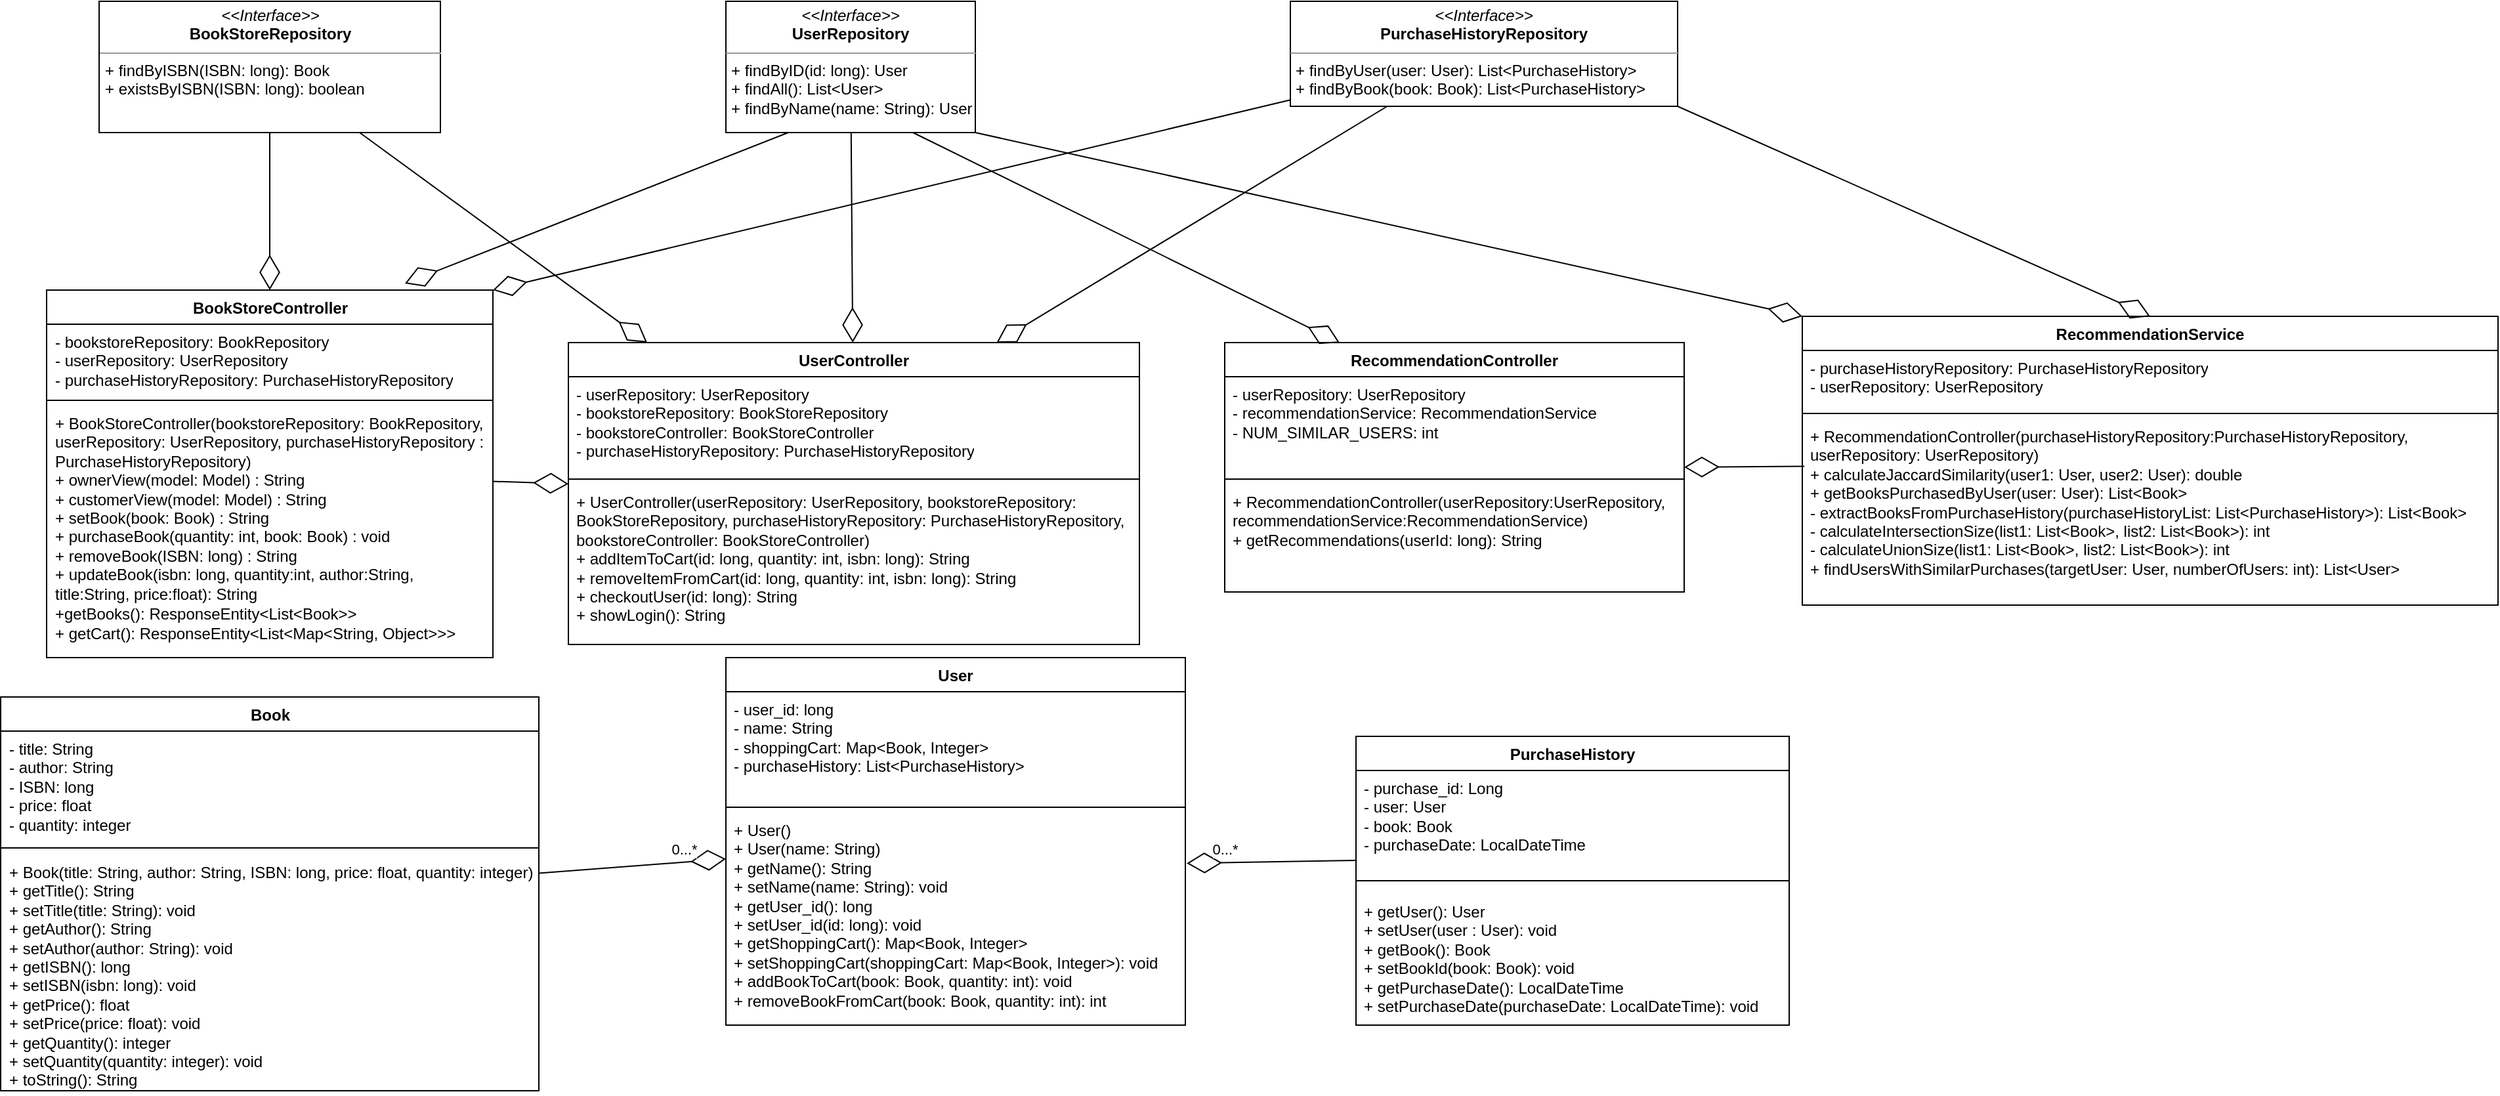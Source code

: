<mxfile version="22.1.7" type="device" pages="2">
  <diagram name="UML" id="WKEywlk1RXcTtSPavdyv">
    <mxGraphModel dx="4116" dy="2446" grid="1" gridSize="10" guides="1" tooltips="1" connect="1" arrows="1" fold="1" page="1" pageScale="1" pageWidth="850" pageHeight="1100" math="0" shadow="0">
      <root>
        <mxCell id="0" />
        <mxCell id="1" parent="0" />
        <mxCell id="YEF2Sqq3tF4Mfp9ND1T1-14" value="Book" style="swimlane;fontStyle=1;align=center;verticalAlign=top;childLayout=stackLayout;horizontal=1;startSize=26;horizontalStack=0;resizeParent=1;resizeParentMax=0;resizeLast=0;collapsible=1;marginBottom=0;whiteSpace=wrap;html=1;" parent="1" vertex="1">
          <mxGeometry x="-322.5" y="-130" width="410" height="300" as="geometry" />
        </mxCell>
        <mxCell id="YEF2Sqq3tF4Mfp9ND1T1-15" value="- title: String&lt;br style=&quot;border-color: var(--border-color);&quot;&gt;- author: String&lt;br style=&quot;border-color: var(--border-color);&quot;&gt;- ISBN: long&lt;br&gt;- price: float&lt;br&gt;- quantity: integer" style="text;strokeColor=none;fillColor=none;align=left;verticalAlign=top;spacingLeft=4;spacingRight=4;overflow=hidden;rotatable=0;points=[[0,0.5],[1,0.5]];portConstraint=eastwest;whiteSpace=wrap;html=1;" parent="YEF2Sqq3tF4Mfp9ND1T1-14" vertex="1">
          <mxGeometry y="26" width="410" height="84" as="geometry" />
        </mxCell>
        <mxCell id="YEF2Sqq3tF4Mfp9ND1T1-16" value="" style="line;strokeWidth=1;fillColor=none;align=left;verticalAlign=middle;spacingTop=-1;spacingLeft=3;spacingRight=3;rotatable=0;labelPosition=right;points=[];portConstraint=eastwest;strokeColor=inherit;" parent="YEF2Sqq3tF4Mfp9ND1T1-14" vertex="1">
          <mxGeometry y="110" width="410" height="10" as="geometry" />
        </mxCell>
        <mxCell id="YEF2Sqq3tF4Mfp9ND1T1-17" value="+ Book(title: String, author: String, ISBN: long, price: float, quantity: integer)&lt;br&gt;+ getTitle(): String&lt;br&gt;+ setTitle(title: String): void&lt;br&gt;+ getAuthor(): String&lt;br style=&quot;border-color: var(--border-color);&quot;&gt;+ setAuthor(author: String): void&lt;br&gt;+ getISBN(): long&lt;br style=&quot;border-color: var(--border-color);&quot;&gt;+ setISBN(isbn: long): void&lt;br&gt;+ getPrice(): float&lt;br style=&quot;border-color: var(--border-color);&quot;&gt;+ setPrice(price: float): void&lt;br&gt;+ getQuantity(): integer&lt;br style=&quot;border-color: var(--border-color);&quot;&gt;+ setQuantity(quantity: integer): void&lt;br&gt;+&amp;nbsp;toString(): String" style="text;strokeColor=none;fillColor=none;align=left;verticalAlign=top;spacingLeft=4;spacingRight=4;overflow=hidden;rotatable=0;points=[[0,0.5],[1,0.5]];portConstraint=eastwest;whiteSpace=wrap;html=1;" parent="YEF2Sqq3tF4Mfp9ND1T1-14" vertex="1">
          <mxGeometry y="120" width="410" height="180" as="geometry" />
        </mxCell>
        <mxCell id="YEF2Sqq3tF4Mfp9ND1T1-27" value="User" style="swimlane;fontStyle=1;align=center;verticalAlign=top;childLayout=stackLayout;horizontal=1;startSize=26;horizontalStack=0;resizeParent=1;resizeParentMax=0;resizeLast=0;collapsible=1;marginBottom=0;whiteSpace=wrap;html=1;" parent="1" vertex="1">
          <mxGeometry x="230" y="-160" width="350" height="280" as="geometry" />
        </mxCell>
        <mxCell id="YEF2Sqq3tF4Mfp9ND1T1-28" value="- user_id: long&lt;br&gt;- name: String&lt;br&gt;- shoppingCart: Map&amp;lt;Book, Integer&amp;gt;&lt;br&gt;-&amp;nbsp;purchaseHistory&lt;span style=&quot;background-color: initial;&quot;&gt;: List&amp;lt;PurchaseHistory&amp;gt;&lt;br&gt;&lt;/span&gt;" style="text;strokeColor=none;fillColor=none;align=left;verticalAlign=top;spacingLeft=4;spacingRight=4;overflow=hidden;rotatable=0;points=[[0,0.5],[1,0.5]];portConstraint=eastwest;whiteSpace=wrap;html=1;" parent="YEF2Sqq3tF4Mfp9ND1T1-27" vertex="1">
          <mxGeometry y="26" width="350" height="84" as="geometry" />
        </mxCell>
        <mxCell id="YEF2Sqq3tF4Mfp9ND1T1-29" value="" style="line;strokeWidth=1;fillColor=none;align=left;verticalAlign=middle;spacingTop=-1;spacingLeft=3;spacingRight=3;rotatable=0;labelPosition=right;points=[];portConstraint=eastwest;strokeColor=inherit;" parent="YEF2Sqq3tF4Mfp9ND1T1-27" vertex="1">
          <mxGeometry y="110" width="350" height="8" as="geometry" />
        </mxCell>
        <mxCell id="YEF2Sqq3tF4Mfp9ND1T1-4" value="+ User()&lt;br&gt;+ User(name: String)&lt;br&gt;+ getName(): String&lt;br&gt;+ setName(name: String): void&lt;br&gt;+ getUser_id(): long&lt;br&gt;+ setUser_id(id: long): void&lt;br&gt;+ getShoppingCart(): Map&amp;lt;Book, Integer&amp;gt;&lt;br&gt;+ setShoppingCart(shoppingCart: Map&amp;lt;Book, Integer&amp;gt;): void&lt;br&gt;+ addBookToCart(book: Book, quantity: int): void&lt;br&gt;+ removeBookFromCart(book: Book, quantity: int): int&lt;br&gt;" style="text;strokeColor=none;fillColor=none;align=left;verticalAlign=top;spacingLeft=4;spacingRight=4;overflow=hidden;rotatable=0;points=[[0,0.5],[1,0.5]];portConstraint=eastwest;whiteSpace=wrap;html=1;" parent="YEF2Sqq3tF4Mfp9ND1T1-27" vertex="1">
          <mxGeometry y="118" width="350" height="162" as="geometry" />
        </mxCell>
        <mxCell id="YEF2Sqq3tF4Mfp9ND1T1-51" value="" style="endArrow=diamondThin;endFill=0;endSize=24;html=1;rounded=0;" parent="1" source="YEF2Sqq3tF4Mfp9ND1T1-14" target="YEF2Sqq3tF4Mfp9ND1T1-27" edge="1">
          <mxGeometry width="160" relative="1" as="geometry">
            <mxPoint x="-90" y="-26" as="sourcePoint" />
            <mxPoint x="-90" y="123" as="targetPoint" />
          </mxGeometry>
        </mxCell>
        <mxCell id="YEF2Sqq3tF4Mfp9ND1T1-52" value="0...*" style="edgeLabel;html=1;align=center;verticalAlign=middle;resizable=0;points=[];" parent="YEF2Sqq3tF4Mfp9ND1T1-51" vertex="1" connectable="0">
          <mxGeometry x="0.556" relative="1" as="geometry">
            <mxPoint y="-10" as="offset" />
          </mxGeometry>
        </mxCell>
        <mxCell id="YEF2Sqq3tF4Mfp9ND1T1-53" value="&lt;p style=&quot;margin:0px;margin-top:4px;text-align:center;&quot;&gt;&lt;i&gt;&amp;lt;&amp;lt;Interface&amp;gt;&amp;gt;&lt;/i&gt;&lt;br&gt;&lt;b&gt;BookStoreRepository&lt;/b&gt;&lt;/p&gt;&lt;hr size=&quot;1&quot;&gt;&lt;p style=&quot;margin:0px;margin-left:4px;&quot;&gt;&lt;/p&gt;&lt;p style=&quot;margin:0px;margin-left:4px;&quot;&gt;&lt;span style=&quot;background-color: initial;&quot;&gt;+ findByISBN(ISBN: long): Book&lt;/span&gt;&lt;br&gt;&lt;/p&gt;&lt;p style=&quot;margin:0px;margin-left:4px;&quot;&gt;&lt;span style=&quot;background-color: initial;&quot;&gt;+ existsByISBN(ISBN: long): boolean&lt;/span&gt;&lt;/p&gt;" style="verticalAlign=top;align=left;overflow=fill;fontSize=12;fontFamily=Helvetica;html=1;whiteSpace=wrap;" parent="1" vertex="1">
          <mxGeometry x="-247.5" y="-660" width="260" height="100" as="geometry" />
        </mxCell>
        <mxCell id="YEF2Sqq3tF4Mfp9ND1T1-54" value="&lt;p style=&quot;margin:0px;margin-top:4px;text-align:center;&quot;&gt;&lt;i&gt;&amp;lt;&amp;lt;Interface&amp;gt;&amp;gt;&lt;/i&gt;&lt;br&gt;&lt;b&gt;UserRepository&lt;/b&gt;&lt;/p&gt;&lt;hr size=&quot;1&quot;&gt;&lt;p style=&quot;margin:0px;margin-left:4px;&quot;&gt;&lt;/p&gt;&lt;p style=&quot;margin:0px;margin-left:4px;&quot;&gt;&lt;span style=&quot;background-color: initial;&quot;&gt;+ findByID(id: long): User&lt;/span&gt;&lt;br&gt;&lt;/p&gt;&lt;p style=&quot;margin:0px;margin-left:4px;&quot;&gt;&lt;span style=&quot;background-color: initial;&quot;&gt;+ findAll(): List&amp;lt;User&amp;gt;&lt;/span&gt;&lt;/p&gt;&lt;p style=&quot;margin:0px;margin-left:4px;&quot;&gt;&lt;span style=&quot;background-color: initial;&quot;&gt;+ findByName(name: String): User&lt;/span&gt;&lt;/p&gt;" style="verticalAlign=top;align=left;overflow=fill;fontSize=12;fontFamily=Helvetica;html=1;whiteSpace=wrap;" parent="1" vertex="1">
          <mxGeometry x="230" y="-660" width="190" height="100" as="geometry" />
        </mxCell>
        <mxCell id="YEF2Sqq3tF4Mfp9ND1T1-55" value="BookStoreController" style="swimlane;fontStyle=1;align=center;verticalAlign=top;childLayout=stackLayout;horizontal=1;startSize=26;horizontalStack=0;resizeParent=1;resizeParentMax=0;resizeLast=0;collapsible=1;marginBottom=0;whiteSpace=wrap;html=1;" parent="1" vertex="1">
          <mxGeometry x="-287.5" y="-440" width="340" height="280" as="geometry" />
        </mxCell>
        <mxCell id="YEF2Sqq3tF4Mfp9ND1T1-56" value="- bookstoreRepository: BookRepository&lt;br&gt;- userRepository: UserRepository&lt;br&gt;-&amp;nbsp;purchaseHistoryRepository: PurchaseHistoryRepository" style="text;strokeColor=none;fillColor=none;align=left;verticalAlign=top;spacingLeft=4;spacingRight=4;overflow=hidden;rotatable=0;points=[[0,0.5],[1,0.5]];portConstraint=eastwest;whiteSpace=wrap;html=1;" parent="YEF2Sqq3tF4Mfp9ND1T1-55" vertex="1">
          <mxGeometry y="26" width="340" height="54" as="geometry" />
        </mxCell>
        <mxCell id="YEF2Sqq3tF4Mfp9ND1T1-57" value="" style="line;strokeWidth=1;fillColor=none;align=left;verticalAlign=middle;spacingTop=-1;spacingLeft=3;spacingRight=3;rotatable=0;labelPosition=right;points=[];portConstraint=eastwest;strokeColor=inherit;" parent="YEF2Sqq3tF4Mfp9ND1T1-55" vertex="1">
          <mxGeometry y="80" width="340" height="8" as="geometry" />
        </mxCell>
        <mxCell id="YEF2Sqq3tF4Mfp9ND1T1-58" value="+ BookStoreController(bookstoreRepository: BookRepository, userRepository: UserRepository, purchaseHistoryRepository : PurchaseHistoryRepository)&lt;br&gt;+ ownerView(model: Model) : String&lt;br&gt;+ customerView(model: Model) : String&lt;br&gt;+ setBook(book: Book) : String&lt;br&gt;+ purchaseBook(quantity: int, book: Book) : void&lt;br style=&quot;border-color: var(--border-color);&quot;&gt;+ removeBook(ISBN: long) : String&lt;br&gt;+ updateBook(isbn: long, quantity:int, author:String, title:String, price:float): String&lt;br&gt;+getBooks():&amp;nbsp;ResponseEntity&amp;lt;List&amp;lt;Book&amp;gt;&amp;gt;&lt;span style=&quot;font-family: &amp;quot;JetBrains Mono&amp;quot;, monospace; font-size: 9.8pt; background-color: rgb(30, 31, 34); color: rgb(188, 190, 196);&quot;&gt;&lt;/span&gt;&lt;br&gt;+ getCart():&amp;nbsp;ResponseEntity&amp;lt;List&amp;lt;Map&amp;lt;String, Object&amp;gt;&amp;gt;&amp;gt;&amp;nbsp;" style="text;strokeColor=none;fillColor=none;align=left;verticalAlign=top;spacingLeft=4;spacingRight=4;overflow=hidden;rotatable=0;points=[[0,0.5],[1,0.5]];portConstraint=eastwest;whiteSpace=wrap;html=1;" parent="YEF2Sqq3tF4Mfp9ND1T1-55" vertex="1">
          <mxGeometry y="88" width="340" height="192" as="geometry" />
        </mxCell>
        <mxCell id="YEF2Sqq3tF4Mfp9ND1T1-59" value="UserController" style="swimlane;fontStyle=1;align=center;verticalAlign=top;childLayout=stackLayout;horizontal=1;startSize=26;horizontalStack=0;resizeParent=1;resizeParentMax=0;resizeLast=0;collapsible=1;marginBottom=0;whiteSpace=wrap;html=1;" parent="1" vertex="1">
          <mxGeometry x="110" y="-400" width="435" height="230" as="geometry" />
        </mxCell>
        <mxCell id="YEF2Sqq3tF4Mfp9ND1T1-60" value="- userRepository: UserRepository&lt;br&gt;- bookstoreRepository: BookStoreRepository&lt;br&gt;- bookstoreController: BookStoreController&lt;br&gt;- purchaseHistoryRepository: PurchaseHistoryRepository" style="text;strokeColor=none;fillColor=none;align=left;verticalAlign=top;spacingLeft=4;spacingRight=4;overflow=hidden;rotatable=0;points=[[0,0.5],[1,0.5]];portConstraint=eastwest;whiteSpace=wrap;html=1;" parent="YEF2Sqq3tF4Mfp9ND1T1-59" vertex="1">
          <mxGeometry y="26" width="435" height="74" as="geometry" />
        </mxCell>
        <mxCell id="YEF2Sqq3tF4Mfp9ND1T1-61" value="" style="line;strokeWidth=1;fillColor=none;align=left;verticalAlign=middle;spacingTop=-1;spacingLeft=3;spacingRight=3;rotatable=0;labelPosition=right;points=[];portConstraint=eastwest;strokeColor=inherit;" parent="YEF2Sqq3tF4Mfp9ND1T1-59" vertex="1">
          <mxGeometry y="100" width="435" height="8" as="geometry" />
        </mxCell>
        <mxCell id="YEF2Sqq3tF4Mfp9ND1T1-62" value="+ UserController(userRepository: UserRepository, bookstoreRepository: BookStoreRepository, purchaseHistoryRepository: PurchaseHistoryRepository, bookstoreController: BookStoreController)&lt;br&gt;+ addItemToCart(id: long, quantity: int, isbn: long): String&lt;br&gt;+&amp;nbsp;removeItemFromCart(id: long, quantity: int, isbn: long): String&lt;br&gt;+&amp;nbsp;checkoutUser(id: long): String&lt;br&gt;+&amp;nbsp;showLogin(): String&lt;br&gt;&lt;br&gt;" style="text;strokeColor=none;fillColor=none;align=left;verticalAlign=top;spacingLeft=4;spacingRight=4;overflow=hidden;rotatable=0;points=[[0,0.5],[1,0.5]];portConstraint=eastwest;whiteSpace=wrap;html=1;" parent="YEF2Sqq3tF4Mfp9ND1T1-59" vertex="1">
          <mxGeometry y="108" width="435" height="122" as="geometry" />
        </mxCell>
        <mxCell id="YEF2Sqq3tF4Mfp9ND1T1-63" value="" style="endArrow=diamondThin;endFill=0;endSize=24;html=1;rounded=0;" parent="1" source="YEF2Sqq3tF4Mfp9ND1T1-53" target="YEF2Sqq3tF4Mfp9ND1T1-55" edge="1">
          <mxGeometry width="160" relative="1" as="geometry">
            <mxPoint x="-140" y="-390" as="sourcePoint" />
            <mxPoint x="20" y="-390" as="targetPoint" />
          </mxGeometry>
        </mxCell>
        <mxCell id="YEF2Sqq3tF4Mfp9ND1T1-64" value="" style="endArrow=diamondThin;endFill=0;endSize=24;html=1;rounded=0;" parent="1" source="YEF2Sqq3tF4Mfp9ND1T1-54" target="YEF2Sqq3tF4Mfp9ND1T1-59" edge="1">
          <mxGeometry width="160" relative="1" as="geometry">
            <mxPoint x="270" y="-390" as="sourcePoint" />
            <mxPoint x="430" y="-390" as="targetPoint" />
          </mxGeometry>
        </mxCell>
        <mxCell id="UNTQfhGXlUXe9K679DsB-1" value="" style="endArrow=diamondThin;endFill=0;endSize=24;html=1;rounded=0;" parent="1" source="YEF2Sqq3tF4Mfp9ND1T1-53" target="YEF2Sqq3tF4Mfp9ND1T1-59" edge="1">
          <mxGeometry width="160" relative="1" as="geometry">
            <mxPoint x="-107" y="-430" as="sourcePoint" />
            <mxPoint x="-107" y="-390" as="targetPoint" />
          </mxGeometry>
        </mxCell>
        <mxCell id="UNTQfhGXlUXe9K679DsB-3" value="" style="endArrow=diamondThin;endFill=0;endSize=24;html=1;rounded=0;" parent="1" source="YEF2Sqq3tF4Mfp9ND1T1-55" target="YEF2Sqq3tF4Mfp9ND1T1-59" edge="1">
          <mxGeometry width="160" relative="1" as="geometry">
            <mxPoint x="-97" y="-420" as="sourcePoint" />
            <mxPoint x="-97" y="-380" as="targetPoint" />
          </mxGeometry>
        </mxCell>
        <mxCell id="JMdeGjAT3sS1Xwz495Ht-1" value="&lt;p style=&quot;margin:0px;margin-top:4px;text-align:center;&quot;&gt;&lt;i&gt;&amp;lt;&amp;lt;Interface&amp;gt;&amp;gt;&lt;/i&gt;&lt;br&gt;&lt;b&gt;PurchaseHistoryRepository&lt;/b&gt;&lt;/p&gt;&lt;hr size=&quot;1&quot;&gt;&lt;p style=&quot;margin:0px;margin-left:4px;&quot;&gt;&lt;/p&gt;&lt;p style=&quot;margin:0px;margin-left:4px;&quot;&gt;&lt;span style=&quot;background-color: initial;&quot;&gt;+ findByUser(user: User): List&amp;lt;PurchaseHistory&amp;gt;&lt;/span&gt;&lt;/p&gt;&lt;p style=&quot;margin:0px;margin-left:4px;&quot;&gt;+&amp;nbsp;findByBook&lt;span style=&quot;background-color: initial;&quot;&gt;(book: Book): List&amp;lt;PurchaseHistory&amp;gt;&lt;/span&gt;&lt;/p&gt;" style="verticalAlign=top;align=left;overflow=fill;fontSize=12;fontFamily=Helvetica;html=1;whiteSpace=wrap;" parent="1" vertex="1">
          <mxGeometry x="660" y="-660" width="295" height="80" as="geometry" />
        </mxCell>
        <mxCell id="JMdeGjAT3sS1Xwz495Ht-2" value="PurchaseHistory" style="swimlane;fontStyle=1;align=center;verticalAlign=top;childLayout=stackLayout;horizontal=1;startSize=26;horizontalStack=0;resizeParent=1;resizeParentMax=0;resizeLast=0;collapsible=1;marginBottom=0;whiteSpace=wrap;html=1;" parent="1" vertex="1">
          <mxGeometry x="710" y="-100" width="330" height="220" as="geometry" />
        </mxCell>
        <mxCell id="JMdeGjAT3sS1Xwz495Ht-3" value="- purchase_id: Long&lt;br style=&quot;border-color: var(--border-color);&quot;&gt;- user: User&lt;br style=&quot;border-color: var(--border-color);&quot;&gt;- book: Book&lt;br&gt;- purchaseDate: LocalDateTime" style="text;strokeColor=none;fillColor=none;align=left;verticalAlign=top;spacingLeft=4;spacingRight=4;overflow=hidden;rotatable=0;points=[[0,0.5],[1,0.5]];portConstraint=eastwest;whiteSpace=wrap;html=1;" parent="JMdeGjAT3sS1Xwz495Ht-2" vertex="1">
          <mxGeometry y="26" width="330" height="74" as="geometry" />
        </mxCell>
        <mxCell id="JMdeGjAT3sS1Xwz495Ht-4" value="" style="line;strokeWidth=1;fillColor=none;align=left;verticalAlign=middle;spacingTop=-1;spacingLeft=3;spacingRight=3;rotatable=0;labelPosition=right;points=[];portConstraint=eastwest;strokeColor=inherit;" parent="JMdeGjAT3sS1Xwz495Ht-2" vertex="1">
          <mxGeometry y="100" width="330" height="20" as="geometry" />
        </mxCell>
        <mxCell id="JMdeGjAT3sS1Xwz495Ht-5" value="+ getUser(): User&lt;br&gt;+ setUser(user : User): void&lt;br&gt;+ getBook(): Book&lt;br&gt;+ setBookId(book: Book): void&lt;br&gt;+ getPurchaseDate(): LocalDateTime&lt;br&gt;+ setPurchaseDate(purchaseDate: LocalDateTime): void" style="text;strokeColor=none;fillColor=none;align=left;verticalAlign=top;spacingLeft=4;spacingRight=4;overflow=hidden;rotatable=0;points=[[0,0.5],[1,0.5]];portConstraint=eastwest;whiteSpace=wrap;html=1;" parent="JMdeGjAT3sS1Xwz495Ht-2" vertex="1">
          <mxGeometry y="120" width="330" height="100" as="geometry" />
        </mxCell>
        <mxCell id="JMdeGjAT3sS1Xwz495Ht-7" value="RecommendationController" style="swimlane;fontStyle=1;align=center;verticalAlign=top;childLayout=stackLayout;horizontal=1;startSize=26;horizontalStack=0;resizeParent=1;resizeParentMax=0;resizeLast=0;collapsible=1;marginBottom=0;whiteSpace=wrap;html=1;" parent="1" vertex="1">
          <mxGeometry x="610" y="-400" width="350" height="190" as="geometry" />
        </mxCell>
        <mxCell id="JMdeGjAT3sS1Xwz495Ht-8" value="- userRepository: UserRepository&lt;br&gt;- recommendationService: RecommendationService&lt;br&gt;- NUM_SIMILAR_USERS: int" style="text;strokeColor=none;fillColor=none;align=left;verticalAlign=top;spacingLeft=4;spacingRight=4;overflow=hidden;rotatable=0;points=[[0,0.5],[1,0.5]];portConstraint=eastwest;whiteSpace=wrap;html=1;" parent="JMdeGjAT3sS1Xwz495Ht-7" vertex="1">
          <mxGeometry y="26" width="350" height="74" as="geometry" />
        </mxCell>
        <mxCell id="JMdeGjAT3sS1Xwz495Ht-9" value="" style="line;strokeWidth=1;fillColor=none;align=left;verticalAlign=middle;spacingTop=-1;spacingLeft=3;spacingRight=3;rotatable=0;labelPosition=right;points=[];portConstraint=eastwest;strokeColor=inherit;" parent="JMdeGjAT3sS1Xwz495Ht-7" vertex="1">
          <mxGeometry y="100" width="350" height="8" as="geometry" />
        </mxCell>
        <mxCell id="JMdeGjAT3sS1Xwz495Ht-10" value="+ RecommendationController(userRepository:UserRepository, recommendationService:RecommendationService)&lt;br&gt;+ getRecommendations(userId: long): String" style="text;strokeColor=none;fillColor=none;align=left;verticalAlign=top;spacingLeft=4;spacingRight=4;overflow=hidden;rotatable=0;points=[[0,0.5],[1,0.5]];portConstraint=eastwest;whiteSpace=wrap;html=1;" parent="JMdeGjAT3sS1Xwz495Ht-7" vertex="1">
          <mxGeometry y="108" width="350" height="82" as="geometry" />
        </mxCell>
        <mxCell id="JMdeGjAT3sS1Xwz495Ht-11" value="RecommendationService" style="swimlane;fontStyle=1;align=center;verticalAlign=top;childLayout=stackLayout;horizontal=1;startSize=26;horizontalStack=0;resizeParent=1;resizeParentMax=0;resizeLast=0;collapsible=1;marginBottom=0;whiteSpace=wrap;html=1;" parent="1" vertex="1">
          <mxGeometry x="1050" y="-420" width="530" height="220" as="geometry" />
        </mxCell>
        <mxCell id="JMdeGjAT3sS1Xwz495Ht-12" value="- purchaseHistoryRepository:&amp;nbsp;PurchaseHistoryRepository&lt;br&gt;- userRepository: UserRepository" style="text;strokeColor=none;fillColor=none;align=left;verticalAlign=top;spacingLeft=4;spacingRight=4;overflow=hidden;rotatable=0;points=[[0,0.5],[1,0.5]];portConstraint=eastwest;whiteSpace=wrap;html=1;" parent="JMdeGjAT3sS1Xwz495Ht-11" vertex="1">
          <mxGeometry y="26" width="530" height="44" as="geometry" />
        </mxCell>
        <mxCell id="JMdeGjAT3sS1Xwz495Ht-13" value="" style="line;strokeWidth=1;fillColor=none;align=left;verticalAlign=middle;spacingTop=-1;spacingLeft=3;spacingRight=3;rotatable=0;labelPosition=right;points=[];portConstraint=eastwest;strokeColor=inherit;" parent="JMdeGjAT3sS1Xwz495Ht-11" vertex="1">
          <mxGeometry y="70" width="530" height="8" as="geometry" />
        </mxCell>
        <mxCell id="JMdeGjAT3sS1Xwz495Ht-14" value="+ RecommendationController(purchaseHistoryRepository:PurchaseHistoryRepository, userRepository: UserRepository)&lt;br&gt;+ calculateJaccardSimilarity(user1: User, user2: User): double&lt;br&gt;+&amp;nbsp;getBooksPurchasedByUser(user: User): List&amp;lt;Book&amp;gt;&lt;br&gt;-&amp;nbsp;extractBooksFromPurchaseHistory(purchaseHistoryList: List&amp;lt;PurchaseHistory&amp;gt;): List&amp;lt;Book&amp;gt;&lt;br&gt;-&amp;nbsp;calculateIntersectionSize(list1: List&amp;lt;Book&amp;gt;, list2: List&amp;lt;Book&amp;gt;): int&lt;br&gt;-&amp;nbsp;calculateUnionSize(list1: List&amp;lt;Book&amp;gt;, list2: List&amp;lt;Book&amp;gt;): int&lt;br&gt;+&amp;nbsp;findUsersWithSimilarPurchases(targetUser: User, numberOfUsers: int): List&amp;lt;User&amp;gt;" style="text;strokeColor=none;fillColor=none;align=left;verticalAlign=top;spacingLeft=4;spacingRight=4;overflow=hidden;rotatable=0;points=[[0,0.5],[1,0.5]];portConstraint=eastwest;whiteSpace=wrap;html=1;" parent="JMdeGjAT3sS1Xwz495Ht-11" vertex="1">
          <mxGeometry y="78" width="530" height="142" as="geometry" />
        </mxCell>
        <mxCell id="JMdeGjAT3sS1Xwz495Ht-15" value="" style="endArrow=diamondThin;endFill=0;endSize=24;html=1;rounded=0;entryX=0.803;entryY=-0.018;entryDx=0;entryDy=0;entryPerimeter=0;exitX=0.25;exitY=1;exitDx=0;exitDy=0;" parent="1" source="YEF2Sqq3tF4Mfp9ND1T1-54" target="YEF2Sqq3tF4Mfp9ND1T1-55" edge="1">
          <mxGeometry width="160" relative="1" as="geometry">
            <mxPoint x="338" y="-460" as="sourcePoint" />
            <mxPoint x="338" y="-390" as="targetPoint" />
          </mxGeometry>
        </mxCell>
        <mxCell id="JMdeGjAT3sS1Xwz495Ht-17" value="" style="endArrow=diamondThin;endFill=0;endSize=24;html=1;rounded=0;exitX=0.25;exitY=1;exitDx=0;exitDy=0;entryX=0.75;entryY=0;entryDx=0;entryDy=0;" parent="1" source="JMdeGjAT3sS1Xwz495Ht-1" target="YEF2Sqq3tF4Mfp9ND1T1-59" edge="1">
          <mxGeometry width="160" relative="1" as="geometry">
            <mxPoint x="335" y="-570" as="sourcePoint" />
            <mxPoint x="337" y="-390" as="targetPoint" />
          </mxGeometry>
        </mxCell>
        <mxCell id="JMdeGjAT3sS1Xwz495Ht-18" value="" style="endArrow=diamondThin;endFill=0;endSize=24;html=1;rounded=0;exitX=1;exitY=1;exitDx=0;exitDy=0;entryX=0.5;entryY=0;entryDx=0;entryDy=0;" parent="1" source="JMdeGjAT3sS1Xwz495Ht-1" target="JMdeGjAT3sS1Xwz495Ht-11" edge="1">
          <mxGeometry width="160" relative="1" as="geometry">
            <mxPoint x="670" y="-570" as="sourcePoint" />
            <mxPoint x="446" y="-390" as="targetPoint" />
          </mxGeometry>
        </mxCell>
        <mxCell id="JMdeGjAT3sS1Xwz495Ht-19" value="" style="endArrow=diamondThin;endFill=0;endSize=24;html=1;rounded=0;entryX=0.25;entryY=0;entryDx=0;entryDy=0;exitX=0.75;exitY=1;exitDx=0;exitDy=0;" parent="1" source="YEF2Sqq3tF4Mfp9ND1T1-54" target="JMdeGjAT3sS1Xwz495Ht-7" edge="1">
          <mxGeometry width="160" relative="1" as="geometry">
            <mxPoint x="335" y="-570" as="sourcePoint" />
            <mxPoint x="337" y="-390" as="targetPoint" />
          </mxGeometry>
        </mxCell>
        <mxCell id="JMdeGjAT3sS1Xwz495Ht-20" value="" style="endArrow=diamondThin;endFill=0;endSize=24;html=1;rounded=0;entryX=0;entryY=0;entryDx=0;entryDy=0;exitX=1;exitY=1;exitDx=0;exitDy=0;" parent="1" source="YEF2Sqq3tF4Mfp9ND1T1-54" target="JMdeGjAT3sS1Xwz495Ht-11" edge="1">
          <mxGeometry width="160" relative="1" as="geometry">
            <mxPoint x="383" y="-570" as="sourcePoint" />
            <mxPoint x="660" y="-390" as="targetPoint" />
          </mxGeometry>
        </mxCell>
        <mxCell id="JMdeGjAT3sS1Xwz495Ht-22" value="" style="endArrow=diamondThin;endFill=0;endSize=24;html=1;rounded=0;exitX=0.003;exitY=0.255;exitDx=0;exitDy=0;exitPerimeter=0;entryX=1;entryY=0.931;entryDx=0;entryDy=0;entryPerimeter=0;" parent="1" source="JMdeGjAT3sS1Xwz495Ht-14" target="JMdeGjAT3sS1Xwz495Ht-8" edge="1">
          <mxGeometry width="160" relative="1" as="geometry">
            <mxPoint x="1011.06" y="-307.21" as="sourcePoint" />
            <mxPoint x="627" y="-156" as="targetPoint" />
          </mxGeometry>
        </mxCell>
        <mxCell id="JMdeGjAT3sS1Xwz495Ht-25" value="" style="endArrow=diamondThin;endFill=0;endSize=24;html=1;rounded=0;entryX=1.003;entryY=0.239;entryDx=0;entryDy=0;entryPerimeter=0;exitX=0.002;exitY=0.925;exitDx=0;exitDy=0;exitPerimeter=0;" parent="1" source="JMdeGjAT3sS1Xwz495Ht-3" target="YEF2Sqq3tF4Mfp9ND1T1-4" edge="1">
          <mxGeometry width="160" relative="1" as="geometry">
            <mxPoint x="680" y="-11" as="sourcePoint" />
            <mxPoint x="822" y="-11" as="targetPoint" />
          </mxGeometry>
        </mxCell>
        <mxCell id="JMdeGjAT3sS1Xwz495Ht-26" value="0...*" style="edgeLabel;html=1;align=center;verticalAlign=middle;resizable=0;points=[];" parent="JMdeGjAT3sS1Xwz495Ht-25" vertex="1" connectable="0">
          <mxGeometry x="0.556" relative="1" as="geometry">
            <mxPoint y="-10" as="offset" />
          </mxGeometry>
        </mxCell>
        <mxCell id="XQA5B5lCjd_tSGqJFaqV-1" value="" style="endArrow=diamondThin;endFill=0;endSize=24;html=1;rounded=0;entryX=1;entryY=0;entryDx=0;entryDy=0;" edge="1" parent="1" source="JMdeGjAT3sS1Xwz495Ht-1" target="YEF2Sqq3tF4Mfp9ND1T1-55">
          <mxGeometry width="160" relative="1" as="geometry">
            <mxPoint x="670" y="-570" as="sourcePoint" />
            <mxPoint x="446" y="-390" as="targetPoint" />
          </mxGeometry>
        </mxCell>
      </root>
    </mxGraphModel>
  </diagram>
  <diagram id="Xr7raITtzeWET-3OJeXv" name="ORM">
    <mxGraphModel dx="2195" dy="554" grid="1" gridSize="10" guides="1" tooltips="1" connect="1" arrows="1" fold="1" page="1" pageScale="1" pageWidth="850" pageHeight="1100" math="0" shadow="0">
      <root>
        <mxCell id="0" />
        <mxCell id="1" parent="0" />
        <mxCell id="PZGTyCM44yKFTyE2QcQD-1" value="Book" style="ellipse;whiteSpace=wrap;html=1;aspect=fixed;" parent="1" vertex="1">
          <mxGeometry x="150" y="560" width="80" height="80" as="geometry" />
        </mxCell>
        <mxCell id="PZGTyCM44yKFTyE2QcQD-2" value="User" style="ellipse;whiteSpace=wrap;html=1;aspect=fixed;" parent="1" vertex="1">
          <mxGeometry x="-200" y="560" width="80" height="80" as="geometry" />
        </mxCell>
        <mxCell id="PZGTyCM44yKFTyE2QcQD-3" value="Bookstore&lt;br&gt;Controller" style="ellipse;whiteSpace=wrap;html=1;aspect=fixed;" parent="1" vertex="1">
          <mxGeometry x="50" y="680" width="80" height="80" as="geometry" />
        </mxCell>
        <mxCell id="PZGTyCM44yKFTyE2QcQD-4" value="title" style="ellipse;whiteSpace=wrap;html=1;" parent="1" vertex="1">
          <mxGeometry x="40" y="440" width="60" height="40" as="geometry" />
        </mxCell>
        <mxCell id="PZGTyCM44yKFTyE2QcQD-5" value="author" style="ellipse;whiteSpace=wrap;html=1;" parent="1" vertex="1">
          <mxGeometry x="100" y="400" width="60" height="40" as="geometry" />
        </mxCell>
        <mxCell id="PZGTyCM44yKFTyE2QcQD-6" value="&lt;u&gt;isbn&lt;/u&gt;" style="ellipse;whiteSpace=wrap;html=1;" parent="1" vertex="1">
          <mxGeometry x="280" y="440" width="60" height="40" as="geometry" />
        </mxCell>
        <mxCell id="PZGTyCM44yKFTyE2QcQD-7" value="price" style="ellipse;whiteSpace=wrap;html=1;" parent="1" vertex="1">
          <mxGeometry x="160" y="440" width="60" height="40" as="geometry" />
        </mxCell>
        <mxCell id="PZGTyCM44yKFTyE2QcQD-8" value="quantity" style="ellipse;whiteSpace=wrap;html=1;" parent="1" vertex="1">
          <mxGeometry x="220" y="400" width="60" height="40" as="geometry" />
        </mxCell>
        <mxCell id="PZGTyCM44yKFTyE2QcQD-9" value="" style="endArrow=none;dashed=1;html=1;rounded=0;" parent="1" source="PZGTyCM44yKFTyE2QcQD-4" target="PZGTyCM44yKFTyE2QcQD-1" edge="1">
          <mxGeometry width="50" height="50" relative="1" as="geometry">
            <mxPoint x="90" y="550" as="sourcePoint" />
            <mxPoint x="140" y="500" as="targetPoint" />
          </mxGeometry>
        </mxCell>
        <mxCell id="PZGTyCM44yKFTyE2QcQD-10" value="" style="endArrow=none;dashed=1;html=1;rounded=0;" parent="1" source="PZGTyCM44yKFTyE2QcQD-5" target="PZGTyCM44yKFTyE2QcQD-1" edge="1">
          <mxGeometry width="50" height="50" relative="1" as="geometry">
            <mxPoint x="95" y="487" as="sourcePoint" />
            <mxPoint x="174" y="580" as="targetPoint" />
          </mxGeometry>
        </mxCell>
        <mxCell id="PZGTyCM44yKFTyE2QcQD-11" value="" style="endArrow=none;dashed=1;html=1;rounded=0;" parent="1" source="PZGTyCM44yKFTyE2QcQD-7" target="PZGTyCM44yKFTyE2QcQD-1" edge="1">
          <mxGeometry width="50" height="50" relative="1" as="geometry">
            <mxPoint x="105" y="497" as="sourcePoint" />
            <mxPoint x="184" y="590" as="targetPoint" />
          </mxGeometry>
        </mxCell>
        <mxCell id="PZGTyCM44yKFTyE2QcQD-12" value="" style="endArrow=none;dashed=1;html=1;rounded=0;" parent="1" source="PZGTyCM44yKFTyE2QcQD-6" target="PZGTyCM44yKFTyE2QcQD-1" edge="1">
          <mxGeometry width="50" height="50" relative="1" as="geometry">
            <mxPoint x="115" y="507" as="sourcePoint" />
            <mxPoint x="194" y="600" as="targetPoint" />
          </mxGeometry>
        </mxCell>
        <mxCell id="PZGTyCM44yKFTyE2QcQD-13" value="" style="endArrow=none;dashed=1;html=1;rounded=0;" parent="1" source="PZGTyCM44yKFTyE2QcQD-8" target="PZGTyCM44yKFTyE2QcQD-1" edge="1">
          <mxGeometry width="50" height="50" relative="1" as="geometry">
            <mxPoint x="125" y="517" as="sourcePoint" />
            <mxPoint x="204" y="610" as="targetPoint" />
          </mxGeometry>
        </mxCell>
        <mxCell id="tYGfMa-dhY1uwydwPGSH-1" value="Has a" style="rounded=0;whiteSpace=wrap;html=1;" parent="1" vertex="1">
          <mxGeometry x="-60" y="585" width="80" height="30" as="geometry" />
        </mxCell>
        <mxCell id="tYGfMa-dhY1uwydwPGSH-3" value="" style="endArrow=none;html=1;rounded=0;" parent="1" source="JHjyLI4JNmmWMpRtlZ-s-3" target="tYGfMa-dhY1uwydwPGSH-1" edge="1">
          <mxGeometry width="50" height="50" relative="1" as="geometry">
            <mxPoint x="-100" y="670" as="sourcePoint" />
            <mxPoint x="-50" y="620" as="targetPoint" />
          </mxGeometry>
        </mxCell>
        <mxCell id="tYGfMa-dhY1uwydwPGSH-4" value="" style="endArrow=none;html=1;rounded=0;" parent="1" source="tYGfMa-dhY1uwydwPGSH-1" target="PZGTyCM44yKFTyE2QcQD-1" edge="1">
          <mxGeometry width="50" height="50" relative="1" as="geometry">
            <mxPoint x="90" y="640" as="sourcePoint" />
            <mxPoint x="140" y="590" as="targetPoint" />
          </mxGeometry>
        </mxCell>
        <mxCell id="IfACerjovCqw8yg0nIaX-1" value="Bookstore Repository" style="ellipse;whiteSpace=wrap;html=1;aspect=fixed;" parent="1" vertex="1">
          <mxGeometry x="270" y="680" width="80" height="80" as="geometry" />
        </mxCell>
        <mxCell id="IfACerjovCqw8yg0nIaX-2" value="Has a" style="rounded=0;whiteSpace=wrap;html=1;" parent="1" vertex="1">
          <mxGeometry x="160" y="705" width="80" height="30" as="geometry" />
        </mxCell>
        <mxCell id="IfACerjovCqw8yg0nIaX-3" value="" style="endArrow=none;html=1;rounded=0;" parent="1" source="PZGTyCM44yKFTyE2QcQD-3" target="IfACerjovCqw8yg0nIaX-2" edge="1">
          <mxGeometry width="50" height="50" relative="1" as="geometry">
            <mxPoint x="280" y="830" as="sourcePoint" />
            <mxPoint x="330" y="780" as="targetPoint" />
          </mxGeometry>
        </mxCell>
        <mxCell id="IfACerjovCqw8yg0nIaX-4" value="" style="endArrow=none;html=1;rounded=0;" parent="1" source="IfACerjovCqw8yg0nIaX-2" target="IfACerjovCqw8yg0nIaX-1" edge="1">
          <mxGeometry width="50" height="50" relative="1" as="geometry">
            <mxPoint x="250" y="850" as="sourcePoint" />
            <mxPoint x="290" y="850" as="targetPoint" />
          </mxGeometry>
        </mxCell>
        <mxCell id="IfACerjovCqw8yg0nIaX-5" value="Has" style="rounded=0;whiteSpace=wrap;html=1;" parent="1" vertex="1">
          <mxGeometry x="270" y="585" width="80" height="30" as="geometry" />
        </mxCell>
        <mxCell id="IfACerjovCqw8yg0nIaX-6" value="" style="endArrow=none;html=1;rounded=0;" parent="1" source="PZGTyCM44yKFTyE2QcQD-6" target="IfACerjovCqw8yg0nIaX-5" edge="1">
          <mxGeometry width="50" height="50" relative="1" as="geometry">
            <mxPoint x="200.005" y="509.997" as="sourcePoint" />
            <mxPoint x="330.49" y="665.08" as="targetPoint" />
          </mxGeometry>
        </mxCell>
        <mxCell id="IfACerjovCqw8yg0nIaX-7" value="" style="endArrow=none;html=1;rounded=0;" parent="1" source="IfACerjovCqw8yg0nIaX-5" target="IfACerjovCqw8yg0nIaX-1" edge="1">
          <mxGeometry width="50" height="50" relative="1" as="geometry">
            <mxPoint x="250.49" y="735.08" as="sourcePoint" />
            <mxPoint x="390.654" y="718.701" as="targetPoint" />
          </mxGeometry>
        </mxCell>
        <mxCell id="IfACerjovCqw8yg0nIaX-8" value="User&lt;br&gt;Repository" style="ellipse;whiteSpace=wrap;html=1;aspect=fixed;" parent="1" vertex="1">
          <mxGeometry x="-200" y="680" width="80" height="80" as="geometry" />
        </mxCell>
        <mxCell id="IfACerjovCqw8yg0nIaX-9" value="Has" style="rounded=0;whiteSpace=wrap;html=1;" parent="1" vertex="1">
          <mxGeometry x="-340" y="705" width="80" height="30" as="geometry" />
        </mxCell>
        <mxCell id="IfACerjovCqw8yg0nIaX-10" value="" style="endArrow=none;html=1;rounded=0;" parent="1" source="xcND5-Iyi-f9uK6_3agh-1" target="IfACerjovCqw8yg0nIaX-9" edge="1">
          <mxGeometry width="50" height="50" relative="1" as="geometry">
            <mxPoint x="-601.489" y="600.002" as="sourcePoint" />
            <mxPoint x="-149.51" y="664.27" as="targetPoint" />
          </mxGeometry>
        </mxCell>
        <mxCell id="IfACerjovCqw8yg0nIaX-11" value="" style="endArrow=none;html=1;rounded=0;" parent="1" source="IfACerjovCqw8yg0nIaX-9" target="IfACerjovCqw8yg0nIaX-8" edge="1">
          <mxGeometry width="50" height="50" relative="1" as="geometry">
            <mxPoint x="-229.51" y="734.27" as="sourcePoint" />
            <mxPoint x="-610.883" y="820.831" as="targetPoint" />
          </mxGeometry>
        </mxCell>
        <mxCell id="IfACerjovCqw8yg0nIaX-12" value="name" style="ellipse;whiteSpace=wrap;html=1;" parent="1" vertex="1">
          <mxGeometry x="-140" y="440" width="60" height="40" as="geometry" />
        </mxCell>
        <mxCell id="IfACerjovCqw8yg0nIaX-13" value="" style="endArrow=none;dashed=1;html=1;rounded=0;" parent="1" source="IfACerjovCqw8yg0nIaX-12" target="PZGTyCM44yKFTyE2QcQD-2" edge="1">
          <mxGeometry width="50" height="50" relative="1" as="geometry">
            <mxPoint x="-245" y="497" as="sourcePoint" />
            <mxPoint x="-160" y="560" as="targetPoint" />
          </mxGeometry>
        </mxCell>
        <mxCell id="JHjyLI4JNmmWMpRtlZ-s-3" value="cart" style="ellipse;whiteSpace=wrap;html=1;" parent="1" vertex="1">
          <mxGeometry x="-50" y="440" width="60" height="40" as="geometry" />
        </mxCell>
        <mxCell id="JHjyLI4JNmmWMpRtlZ-s-4" value="" style="endArrow=none;dashed=1;html=1;rounded=0;" parent="1" source="JHjyLI4JNmmWMpRtlZ-s-3" target="PZGTyCM44yKFTyE2QcQD-2" edge="1">
          <mxGeometry width="50" height="50" relative="1" as="geometry">
            <mxPoint x="-98.37" y="497" as="sourcePoint" />
            <mxPoint x="-120.002" y="607.536" as="targetPoint" />
          </mxGeometry>
        </mxCell>
        <mxCell id="xcND5-Iyi-f9uK6_3agh-1" value="&lt;u&gt;id&lt;/u&gt;" style="ellipse;whiteSpace=wrap;html=1;" parent="1" vertex="1">
          <mxGeometry x="-330" y="440" width="60" height="40" as="geometry" />
        </mxCell>
        <mxCell id="xcND5-Iyi-f9uK6_3agh-2" value="" style="endArrow=none;dashed=1;html=1;rounded=0;" parent="1" source="xcND5-Iyi-f9uK6_3agh-1" target="PZGTyCM44yKFTyE2QcQD-2" edge="1">
          <mxGeometry width="50" height="50" relative="1" as="geometry">
            <mxPoint x="-385" y="497" as="sourcePoint" />
            <mxPoint x="-300" y="560" as="targetPoint" />
          </mxGeometry>
        </mxCell>
        <mxCell id="JLnCg-3nQnDb9WRr1jS_-1" value="user1:book1:5&lt;br&gt;user1:book2:2&lt;br&gt;user2:book1:1&lt;br&gt;the last number represents&lt;br&gt;the number of that book&lt;br&gt;the user has" style="text;html=1;align=center;verticalAlign=middle;resizable=0;points=[];autosize=1;strokeColor=none;fillColor=none;" parent="1" vertex="1">
          <mxGeometry x="-106" y="610" width="170" height="100" as="geometry" />
        </mxCell>
        <mxCell id="JLnCg-3nQnDb9WRr1jS_-2" value="bookRepo1:book1&lt;br&gt;bookRepo1:book2&lt;br&gt;bookRepo2:book1" style="text;html=1;align=center;verticalAlign=middle;resizable=0;points=[];autosize=1;strokeColor=none;fillColor=none;" parent="1" vertex="1">
          <mxGeometry x="344" y="570" width="120" height="60" as="geometry" />
        </mxCell>
        <mxCell id="JLnCg-3nQnDb9WRr1jS_-3" value="bookCont1:bookRepo1&lt;br&gt;bookCont1:bookRepo2&lt;br&gt;bookCont2:bookRepo1&lt;br&gt;bookCont2:bookRepo2" style="text;html=1;align=center;verticalAlign=middle;resizable=0;points=[];autosize=1;strokeColor=none;fillColor=none;" parent="1" vertex="1">
          <mxGeometry x="124" y="730" width="150" height="70" as="geometry" />
        </mxCell>
        <mxCell id="JLnCg-3nQnDb9WRr1jS_-4" value="userRepo1:user1&lt;br&gt;userRepo1:user2&lt;br&gt;userRepo2:user3" style="text;html=1;align=center;verticalAlign=middle;resizable=0;points=[];autosize=1;strokeColor=none;fillColor=none;" parent="1" vertex="1">
          <mxGeometry x="-365" y="730" width="120" height="60" as="geometry" />
        </mxCell>
        <mxCell id="JU9UW5Fuu9gYpGUorapf-1" value="Purchase&lt;br&gt;History" style="ellipse;whiteSpace=wrap;html=1;aspect=fixed;" parent="1" vertex="1">
          <mxGeometry x="117.5" y="100" width="80" height="80" as="geometry" />
        </mxCell>
        <mxCell id="JU9UW5Fuu9gYpGUorapf-2" value="Has a" style="rounded=0;whiteSpace=wrap;html=1;" parent="1" vertex="1">
          <mxGeometry x="-350" y="125" width="80" height="30" as="geometry" />
        </mxCell>
        <mxCell id="JU9UW5Fuu9gYpGUorapf-3" value="" style="endArrow=none;html=1;rounded=0;" parent="1" source="JU9UW5Fuu9gYpGUorapf-13" target="JU9UW5Fuu9gYpGUorapf-2" edge="1">
          <mxGeometry width="50" height="50" relative="1" as="geometry">
            <mxPoint x="355" y="295" as="sourcePoint" />
            <mxPoint x="257.5" y="430" as="targetPoint" />
          </mxGeometry>
        </mxCell>
        <mxCell id="JU9UW5Fuu9gYpGUorapf-4" value="book" style="ellipse;whiteSpace=wrap;html=1;" parent="1" vertex="1">
          <mxGeometry x="167.5" y="250" width="60" height="40" as="geometry" />
        </mxCell>
        <mxCell id="JU9UW5Fuu9gYpGUorapf-5" value="" style="endArrow=none;dashed=1;html=1;rounded=0;" parent="1" source="JU9UW5Fuu9gYpGUorapf-4" target="JU9UW5Fuu9gYpGUorapf-1" edge="1">
          <mxGeometry width="50" height="50" relative="1" as="geometry">
            <mxPoint x="62.5" y="307" as="sourcePoint" />
            <mxPoint x="147.5" y="370" as="targetPoint" />
          </mxGeometry>
        </mxCell>
        <mxCell id="JU9UW5Fuu9gYpGUorapf-6" value="user" style="ellipse;whiteSpace=wrap;html=1;" parent="1" vertex="1">
          <mxGeometry x="67.5" y="250" width="60" height="40" as="geometry" />
        </mxCell>
        <mxCell id="JU9UW5Fuu9gYpGUorapf-7" value="" style="endArrow=none;dashed=1;html=1;rounded=0;" parent="1" source="JU9UW5Fuu9gYpGUorapf-6" target="JU9UW5Fuu9gYpGUorapf-1" edge="1">
          <mxGeometry width="50" height="50" relative="1" as="geometry">
            <mxPoint x="-7.5" y="307" as="sourcePoint" />
            <mxPoint x="77.5" y="370" as="targetPoint" />
          </mxGeometry>
        </mxCell>
        <mxCell id="JU9UW5Fuu9gYpGUorapf-8" value="purchase&lt;br&gt;date" style="ellipse;whiteSpace=wrap;html=1;" parent="1" vertex="1">
          <mxGeometry x="257.5" y="250" width="70" height="40" as="geometry" />
        </mxCell>
        <mxCell id="JU9UW5Fuu9gYpGUorapf-9" value="" style="endArrow=none;dashed=1;html=1;rounded=0;" parent="1" source="JU9UW5Fuu9gYpGUorapf-8" target="JU9UW5Fuu9gYpGUorapf-1" edge="1">
          <mxGeometry width="50" height="50" relative="1" as="geometry">
            <mxPoint x="209.13" y="307" as="sourcePoint" />
            <mxPoint x="187.498" y="417.536" as="targetPoint" />
          </mxGeometry>
        </mxCell>
        <mxCell id="JU9UW5Fuu9gYpGUorapf-10" value="&lt;u&gt;purchase_id&lt;/u&gt;" style="ellipse;whiteSpace=wrap;html=1;" parent="1" vertex="1">
          <mxGeometry x="-42.5" y="250" width="80" height="40" as="geometry" />
        </mxCell>
        <mxCell id="JU9UW5Fuu9gYpGUorapf-11" value="" style="endArrow=none;dashed=1;html=1;rounded=0;" parent="1" source="JU9UW5Fuu9gYpGUorapf-10" target="JU9UW5Fuu9gYpGUorapf-1" edge="1">
          <mxGeometry width="50" height="50" relative="1" as="geometry">
            <mxPoint x="-77.5" y="307" as="sourcePoint" />
            <mxPoint x="7.5" y="370" as="targetPoint" />
          </mxGeometry>
        </mxCell>
        <mxCell id="JU9UW5Fuu9gYpGUorapf-12" value="Purchase&lt;br&gt;History&lt;br&gt;Repository" style="ellipse;whiteSpace=wrap;html=1;aspect=fixed;" parent="1" vertex="1">
          <mxGeometry x="-225" y="100" width="80" height="80" as="geometry" />
        </mxCell>
        <mxCell id="JU9UW5Fuu9gYpGUorapf-13" value="Recom-mendation&lt;br&gt;Service" style="ellipse;whiteSpace=wrap;html=1;aspect=fixed;" parent="1" vertex="1">
          <mxGeometry x="-480" y="100" width="80" height="80" as="geometry" />
        </mxCell>
        <mxCell id="JU9UW5Fuu9gYpGUorapf-14" value="Has" style="rounded=0;whiteSpace=wrap;html=1;" parent="1" vertex="1">
          <mxGeometry x="-75" y="125" width="80" height="30" as="geometry" />
        </mxCell>
        <mxCell id="JU9UW5Fuu9gYpGUorapf-15" value="" style="endArrow=none;html=1;rounded=0;" parent="1" source="JU9UW5Fuu9gYpGUorapf-14" target="JU9UW5Fuu9gYpGUorapf-12" edge="1">
          <mxGeometry width="50" height="50" relative="1" as="geometry">
            <mxPoint x="-125" y="475" as="sourcePoint" />
            <mxPoint x="-125" y="700" as="targetPoint" />
          </mxGeometry>
        </mxCell>
        <mxCell id="JU9UW5Fuu9gYpGUorapf-16" value="" style="endArrow=none;html=1;rounded=0;" parent="1" source="JU9UW5Fuu9gYpGUorapf-1" target="JU9UW5Fuu9gYpGUorapf-14" edge="1">
          <mxGeometry width="50" height="50" relative="1" as="geometry">
            <mxPoint x="-65" y="150" as="sourcePoint" />
            <mxPoint x="-135" y="150" as="targetPoint" />
          </mxGeometry>
        </mxCell>
        <mxCell id="JU9UW5Fuu9gYpGUorapf-17" value="purchaseRepo1:purchase1&lt;br&gt;purchaseRepo1:purchase2&lt;br&gt;purchaseRepo1:purchase3" style="text;html=1;align=center;verticalAlign=middle;resizable=0;points=[];autosize=1;strokeColor=none;fillColor=none;" parent="1" vertex="1">
          <mxGeometry x="-120" y="155" width="170" height="60" as="geometry" />
        </mxCell>
        <mxCell id="JU9UW5Fuu9gYpGUorapf-18" value="" style="endArrow=none;html=1;rounded=0;" parent="1" source="JU9UW5Fuu9gYpGUorapf-2" target="JU9UW5Fuu9gYpGUorapf-12" edge="1">
          <mxGeometry width="50" height="50" relative="1" as="geometry">
            <mxPoint x="-175" y="301.5" as="sourcePoint" />
            <mxPoint x="-141.927" y="214.997" as="targetPoint" />
          </mxGeometry>
        </mxCell>
        <mxCell id="JU9UW5Fuu9gYpGUorapf-19" value="recommendation1:purchaseRepo1&lt;br&gt;recommendation1:purchaseRepo2&lt;br&gt;recommendation2:purchaseRepo1&lt;br&gt;recommendation2:purchaseRepo2" style="text;html=1;align=center;verticalAlign=middle;resizable=0;points=[];autosize=1;strokeColor=none;fillColor=none;" parent="1" vertex="1">
          <mxGeometry x="-415" y="155" width="210" height="70" as="geometry" />
        </mxCell>
        <mxCell id="JU9UW5Fuu9gYpGUorapf-21" value="Purchaser" style="rounded=0;whiteSpace=wrap;html=1;" parent="1" vertex="1">
          <mxGeometry x="-170" y="350" width="80" height="30" as="geometry" />
        </mxCell>
        <mxCell id="JU9UW5Fuu9gYpGUorapf-22" value="" style="endArrow=none;html=1;rounded=0;" parent="1" source="JU9UW5Fuu9gYpGUorapf-21" target="JU9UW5Fuu9gYpGUorapf-6" edge="1">
          <mxGeometry width="50" height="50" relative="1" as="geometry">
            <mxPoint x="40" y="380" as="sourcePoint" />
            <mxPoint x="90" y="330" as="targetPoint" />
            <Array as="points">
              <mxPoint x="98" y="365" />
            </Array>
          </mxGeometry>
        </mxCell>
        <mxCell id="JU9UW5Fuu9gYpGUorapf-23" value="" style="endArrow=none;html=1;rounded=0;exitX=0.5;exitY=0;exitDx=0;exitDy=0;" parent="1" source="xcND5-Iyi-f9uK6_3agh-1" target="JU9UW5Fuu9gYpGUorapf-21" edge="1">
          <mxGeometry width="50" height="50" relative="1" as="geometry">
            <mxPoint x="-340" y="360" as="sourcePoint" />
            <mxPoint x="-290" y="310" as="targetPoint" />
            <Array as="points">
              <mxPoint x="-300" y="365" />
            </Array>
          </mxGeometry>
        </mxCell>
        <mxCell id="JU9UW5Fuu9gYpGUorapf-24" value="user1:purchase1&lt;br&gt;user1:purchase2&lt;br&gt;user1:purchase3" style="text;html=1;align=center;verticalAlign=middle;resizable=0;points=[];autosize=1;strokeColor=none;fillColor=none;" parent="1" vertex="1">
          <mxGeometry x="-185" y="290" width="110" height="60" as="geometry" />
        </mxCell>
        <mxCell id="JU9UW5Fuu9gYpGUorapf-25" value="Purchased" style="rounded=0;whiteSpace=wrap;html=1;" parent="1" vertex="1">
          <mxGeometry x="270" y="340" width="80" height="30" as="geometry" />
        </mxCell>
        <mxCell id="JU9UW5Fuu9gYpGUorapf-26" value="" style="endArrow=none;html=1;rounded=0;" parent="1" source="PZGTyCM44yKFTyE2QcQD-6" target="JU9UW5Fuu9gYpGUorapf-25" edge="1">
          <mxGeometry width="50" height="50" relative="1" as="geometry">
            <mxPoint x="350" y="440" as="sourcePoint" />
            <mxPoint x="400" y="390" as="targetPoint" />
          </mxGeometry>
        </mxCell>
        <mxCell id="JU9UW5Fuu9gYpGUorapf-27" value="" style="endArrow=none;html=1;rounded=0;entryX=0.5;entryY=1;entryDx=0;entryDy=0;" parent="1" source="JU9UW5Fuu9gYpGUorapf-25" target="JU9UW5Fuu9gYpGUorapf-4" edge="1">
          <mxGeometry width="50" height="50" relative="1" as="geometry">
            <mxPoint x="320" y="450" as="sourcePoint" />
            <mxPoint x="320" y="380" as="targetPoint" />
            <Array as="points">
              <mxPoint x="198" y="355" />
            </Array>
          </mxGeometry>
        </mxCell>
        <mxCell id="JU9UW5Fuu9gYpGUorapf-28" value="purchase1:book1&lt;br&gt;purchase2:book2&lt;br&gt;purchase3:book3" style="text;html=1;align=center;verticalAlign=middle;resizable=0;points=[];autosize=1;strokeColor=none;fillColor=none;" parent="1" vertex="1">
          <mxGeometry x="344" y="325" width="120" height="60" as="geometry" />
        </mxCell>
      </root>
    </mxGraphModel>
  </diagram>
</mxfile>

